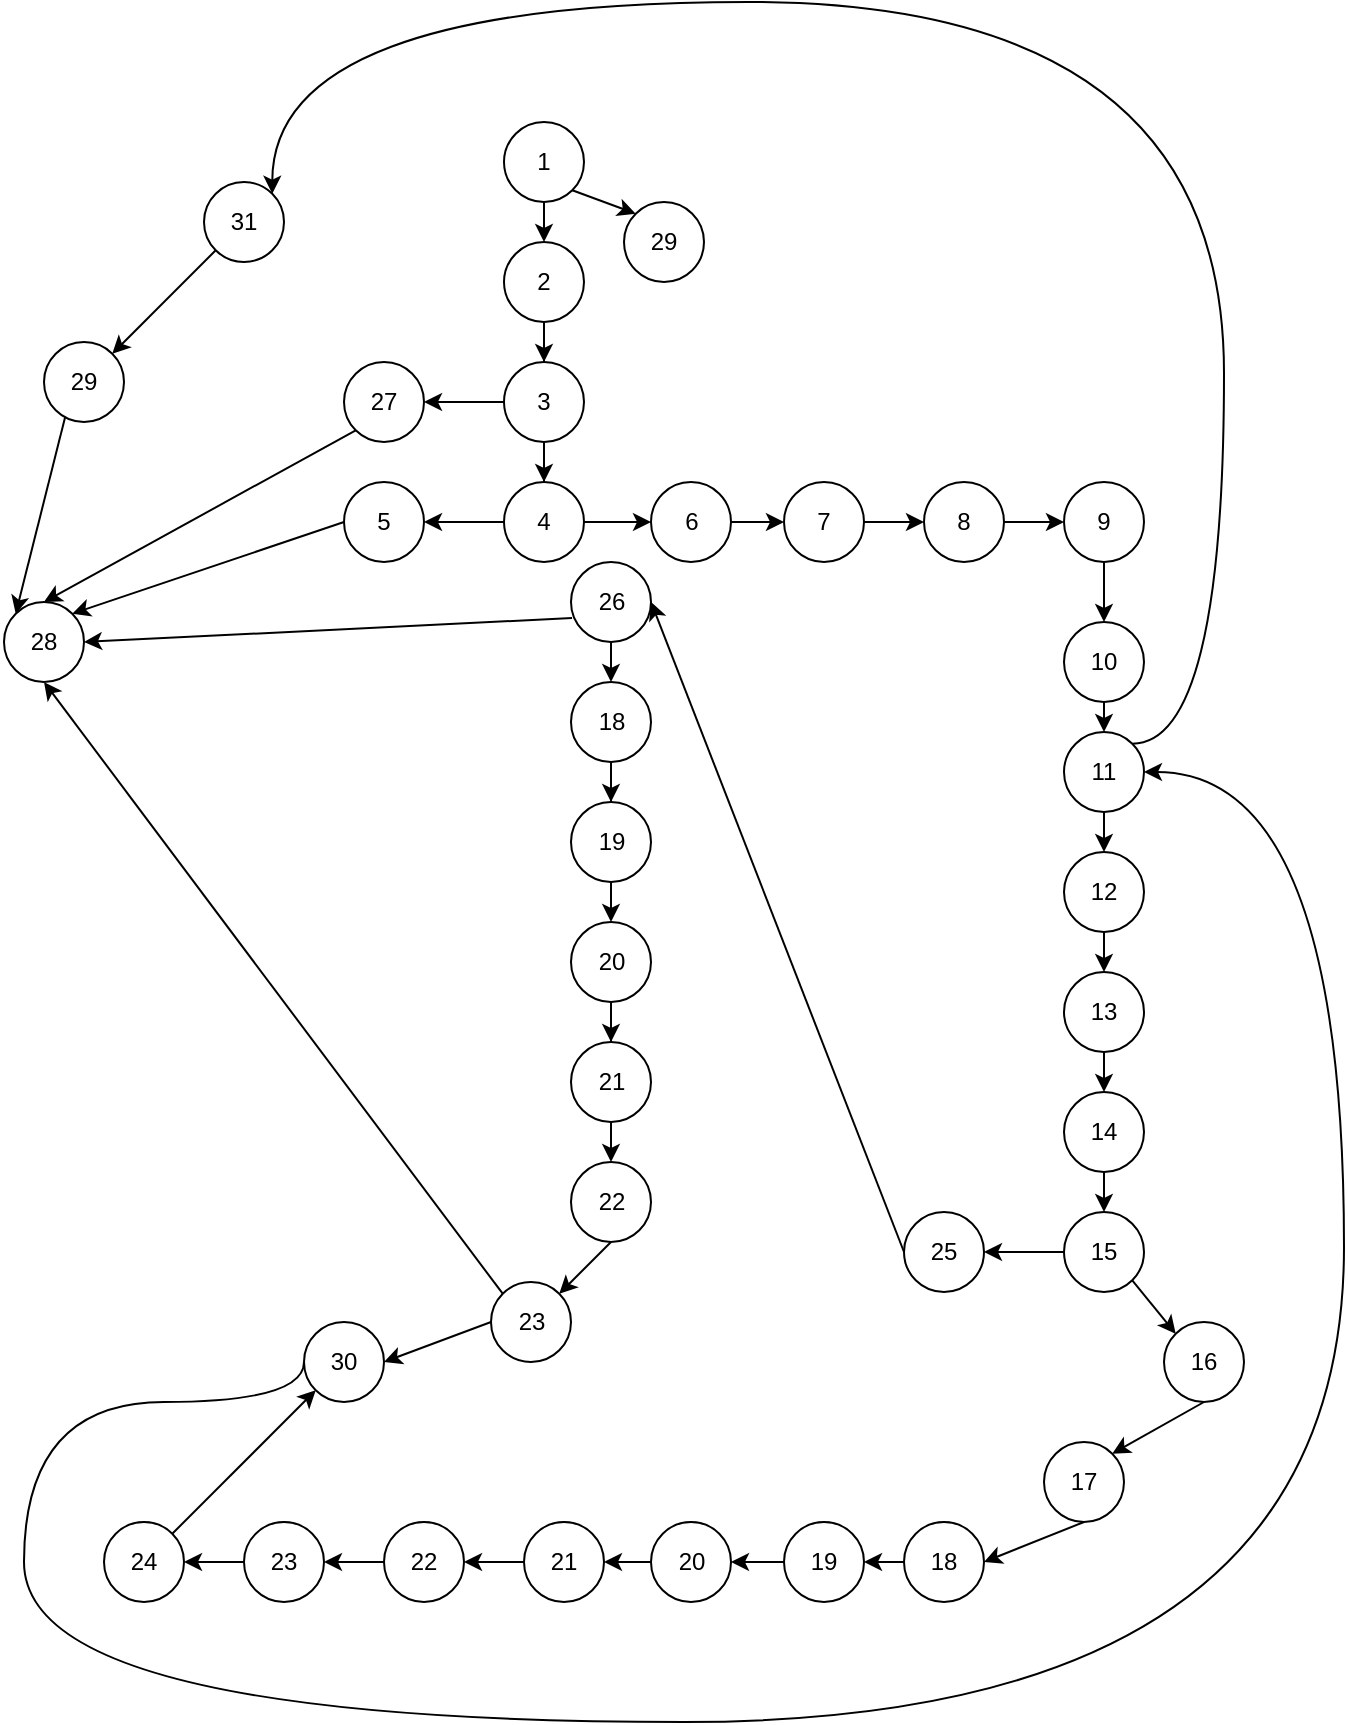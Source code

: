<mxfile version="14.1.2" type="github">
  <diagram id="gOX-coOXPsJ2dLTRvxYF" name="Page-1">
    <mxGraphModel dx="1038" dy="491" grid="1" gridSize="10" guides="1" tooltips="1" connect="1" arrows="1" fold="1" page="1" pageScale="1" pageWidth="827" pageHeight="1169" math="0" shadow="0">
      <root>
        <mxCell id="0" />
        <mxCell id="1" parent="0" />
        <mxCell id="h69SEir2kfbID1YA0Bo4-25" style="edgeStyle=orthogonalEdgeStyle;rounded=0;orthogonalLoop=1;jettySize=auto;html=1;exitX=0.5;exitY=1;exitDx=0;exitDy=0;entryX=0.5;entryY=0;entryDx=0;entryDy=0;" edge="1" parent="1" source="h69SEir2kfbID1YA0Bo4-1" target="h69SEir2kfbID1YA0Bo4-2">
          <mxGeometry relative="1" as="geometry" />
        </mxCell>
        <mxCell id="h69SEir2kfbID1YA0Bo4-83" style="edgeStyle=none;rounded=0;orthogonalLoop=1;jettySize=auto;html=1;exitX=1;exitY=1;exitDx=0;exitDy=0;entryX=0;entryY=0;entryDx=0;entryDy=0;" edge="1" parent="1" source="h69SEir2kfbID1YA0Bo4-1" target="h69SEir2kfbID1YA0Bo4-82">
          <mxGeometry relative="1" as="geometry" />
        </mxCell>
        <mxCell id="h69SEir2kfbID1YA0Bo4-1" value="1" style="ellipse;whiteSpace=wrap;html=1;aspect=fixed;" vertex="1" parent="1">
          <mxGeometry x="300" y="140" width="40" height="40" as="geometry" />
        </mxCell>
        <mxCell id="h69SEir2kfbID1YA0Bo4-27" style="edgeStyle=orthogonalEdgeStyle;rounded=0;orthogonalLoop=1;jettySize=auto;html=1;exitX=0.5;exitY=1;exitDx=0;exitDy=0;" edge="1" parent="1" source="h69SEir2kfbID1YA0Bo4-2" target="h69SEir2kfbID1YA0Bo4-4">
          <mxGeometry relative="1" as="geometry" />
        </mxCell>
        <mxCell id="h69SEir2kfbID1YA0Bo4-2" value="2" style="ellipse;whiteSpace=wrap;html=1;aspect=fixed;" vertex="1" parent="1">
          <mxGeometry x="300" y="200" width="40" height="40" as="geometry" />
        </mxCell>
        <mxCell id="h69SEir2kfbID1YA0Bo4-31" style="rounded=0;orthogonalLoop=1;jettySize=auto;html=1;exitX=1;exitY=0.5;exitDx=0;exitDy=0;entryX=0;entryY=0.5;entryDx=0;entryDy=0;" edge="1" parent="1" source="h69SEir2kfbID1YA0Bo4-3" target="h69SEir2kfbID1YA0Bo4-13">
          <mxGeometry relative="1" as="geometry" />
        </mxCell>
        <mxCell id="h69SEir2kfbID1YA0Bo4-3" value="6" style="ellipse;whiteSpace=wrap;html=1;aspect=fixed;" vertex="1" parent="1">
          <mxGeometry x="373.5" y="320" width="40" height="40" as="geometry" />
        </mxCell>
        <mxCell id="h69SEir2kfbID1YA0Bo4-28" style="edgeStyle=orthogonalEdgeStyle;rounded=0;orthogonalLoop=1;jettySize=auto;html=1;exitX=0.5;exitY=1;exitDx=0;exitDy=0;" edge="1" parent="1" source="h69SEir2kfbID1YA0Bo4-4" target="h69SEir2kfbID1YA0Bo4-12">
          <mxGeometry relative="1" as="geometry" />
        </mxCell>
        <mxCell id="h69SEir2kfbID1YA0Bo4-85" style="edgeStyle=none;rounded=0;orthogonalLoop=1;jettySize=auto;html=1;exitX=0;exitY=0.5;exitDx=0;exitDy=0;entryX=1;entryY=0.5;entryDx=0;entryDy=0;" edge="1" parent="1" source="h69SEir2kfbID1YA0Bo4-4" target="h69SEir2kfbID1YA0Bo4-84">
          <mxGeometry relative="1" as="geometry" />
        </mxCell>
        <mxCell id="h69SEir2kfbID1YA0Bo4-4" value="3" style="ellipse;whiteSpace=wrap;html=1;aspect=fixed;" vertex="1" parent="1">
          <mxGeometry x="300" y="260" width="40" height="40" as="geometry" />
        </mxCell>
        <mxCell id="h69SEir2kfbID1YA0Bo4-40" style="edgeStyle=none;rounded=0;orthogonalLoop=1;jettySize=auto;html=1;exitX=0.5;exitY=1;exitDx=0;exitDy=0;entryX=0.5;entryY=0;entryDx=0;entryDy=0;" edge="1" parent="1" source="h69SEir2kfbID1YA0Bo4-5" target="h69SEir2kfbID1YA0Bo4-22">
          <mxGeometry relative="1" as="geometry" />
        </mxCell>
        <mxCell id="h69SEir2kfbID1YA0Bo4-5" value="13" style="ellipse;whiteSpace=wrap;html=1;aspect=fixed;" vertex="1" parent="1">
          <mxGeometry x="580" y="565" width="40" height="40" as="geometry" />
        </mxCell>
        <mxCell id="h69SEir2kfbID1YA0Bo4-37" style="edgeStyle=orthogonalEdgeStyle;rounded=0;orthogonalLoop=1;jettySize=auto;html=1;exitX=0.5;exitY=1;exitDx=0;exitDy=0;entryX=0.5;entryY=0;entryDx=0;entryDy=0;" edge="1" parent="1" source="h69SEir2kfbID1YA0Bo4-6" target="h69SEir2kfbID1YA0Bo4-5">
          <mxGeometry relative="1" as="geometry" />
        </mxCell>
        <mxCell id="h69SEir2kfbID1YA0Bo4-6" value="12" style="ellipse;whiteSpace=wrap;html=1;aspect=fixed;" vertex="1" parent="1">
          <mxGeometry x="580" y="505" width="40" height="40" as="geometry" />
        </mxCell>
        <mxCell id="h69SEir2kfbID1YA0Bo4-36" style="edgeStyle=orthogonalEdgeStyle;rounded=0;orthogonalLoop=1;jettySize=auto;html=1;exitX=0.5;exitY=1;exitDx=0;exitDy=0;entryX=0.5;entryY=0;entryDx=0;entryDy=0;" edge="1" parent="1" source="h69SEir2kfbID1YA0Bo4-7" target="h69SEir2kfbID1YA0Bo4-6">
          <mxGeometry relative="1" as="geometry" />
        </mxCell>
        <mxCell id="h69SEir2kfbID1YA0Bo4-112" style="edgeStyle=orthogonalEdgeStyle;rounded=0;orthogonalLoop=1;jettySize=auto;html=1;exitX=1;exitY=0;exitDx=0;exitDy=0;entryX=1;entryY=0;entryDx=0;entryDy=0;curved=1;" edge="1" parent="1" source="h69SEir2kfbID1YA0Bo4-7" target="h69SEir2kfbID1YA0Bo4-100">
          <mxGeometry relative="1" as="geometry">
            <Array as="points">
              <mxPoint x="660" y="451" />
              <mxPoint x="660" y="80" />
              <mxPoint x="184" y="80" />
            </Array>
          </mxGeometry>
        </mxCell>
        <mxCell id="h69SEir2kfbID1YA0Bo4-7" value="11" style="ellipse;whiteSpace=wrap;html=1;aspect=fixed;" vertex="1" parent="1">
          <mxGeometry x="580" y="445" width="40" height="40" as="geometry" />
        </mxCell>
        <mxCell id="h69SEir2kfbID1YA0Bo4-35" style="rounded=0;orthogonalLoop=1;jettySize=auto;html=1;exitX=0.5;exitY=1;exitDx=0;exitDy=0;" edge="1" parent="1" source="h69SEir2kfbID1YA0Bo4-8" target="h69SEir2kfbID1YA0Bo4-7">
          <mxGeometry relative="1" as="geometry" />
        </mxCell>
        <mxCell id="h69SEir2kfbID1YA0Bo4-8" value="10" style="ellipse;whiteSpace=wrap;html=1;aspect=fixed;" vertex="1" parent="1">
          <mxGeometry x="580" y="390" width="40" height="40" as="geometry" />
        </mxCell>
        <mxCell id="h69SEir2kfbID1YA0Bo4-34" style="rounded=0;orthogonalLoop=1;jettySize=auto;html=1;exitX=0.5;exitY=1;exitDx=0;exitDy=0;entryX=0.5;entryY=0;entryDx=0;entryDy=0;" edge="1" parent="1" source="h69SEir2kfbID1YA0Bo4-9" target="h69SEir2kfbID1YA0Bo4-8">
          <mxGeometry relative="1" as="geometry" />
        </mxCell>
        <mxCell id="h69SEir2kfbID1YA0Bo4-9" value="9" style="ellipse;whiteSpace=wrap;html=1;aspect=fixed;" vertex="1" parent="1">
          <mxGeometry x="580" y="320" width="40" height="40" as="geometry" />
        </mxCell>
        <mxCell id="h69SEir2kfbID1YA0Bo4-33" style="rounded=0;orthogonalLoop=1;jettySize=auto;html=1;exitX=1;exitY=0.5;exitDx=0;exitDy=0;" edge="1" parent="1" source="h69SEir2kfbID1YA0Bo4-10" target="h69SEir2kfbID1YA0Bo4-9">
          <mxGeometry relative="1" as="geometry" />
        </mxCell>
        <mxCell id="h69SEir2kfbID1YA0Bo4-10" value="8" style="ellipse;whiteSpace=wrap;html=1;aspect=fixed;" vertex="1" parent="1">
          <mxGeometry x="510" y="320" width="40" height="40" as="geometry" />
        </mxCell>
        <mxCell id="h69SEir2kfbID1YA0Bo4-88" style="edgeStyle=none;rounded=0;orthogonalLoop=1;jettySize=auto;html=1;exitX=0;exitY=0.5;exitDx=0;exitDy=0;entryX=1;entryY=0;entryDx=0;entryDy=0;" edge="1" parent="1" source="h69SEir2kfbID1YA0Bo4-11" target="h69SEir2kfbID1YA0Bo4-77">
          <mxGeometry relative="1" as="geometry" />
        </mxCell>
        <mxCell id="h69SEir2kfbID1YA0Bo4-11" value="5" style="ellipse;whiteSpace=wrap;html=1;aspect=fixed;" vertex="1" parent="1">
          <mxGeometry x="220" y="320" width="40" height="40" as="geometry" />
        </mxCell>
        <mxCell id="h69SEir2kfbID1YA0Bo4-38" value="" style="rounded=0;orthogonalLoop=1;jettySize=auto;html=1;" edge="1" parent="1" source="h69SEir2kfbID1YA0Bo4-12" target="h69SEir2kfbID1YA0Bo4-3">
          <mxGeometry relative="1" as="geometry" />
        </mxCell>
        <mxCell id="h69SEir2kfbID1YA0Bo4-39" style="rounded=0;orthogonalLoop=1;jettySize=auto;html=1;exitX=0;exitY=0.5;exitDx=0;exitDy=0;entryX=1;entryY=0.5;entryDx=0;entryDy=0;" edge="1" parent="1" source="h69SEir2kfbID1YA0Bo4-12" target="h69SEir2kfbID1YA0Bo4-11">
          <mxGeometry relative="1" as="geometry" />
        </mxCell>
        <mxCell id="h69SEir2kfbID1YA0Bo4-12" value="4" style="ellipse;whiteSpace=wrap;html=1;aspect=fixed;" vertex="1" parent="1">
          <mxGeometry x="300" y="320" width="40" height="40" as="geometry" />
        </mxCell>
        <mxCell id="h69SEir2kfbID1YA0Bo4-32" style="rounded=0;orthogonalLoop=1;jettySize=auto;html=1;exitX=1;exitY=0.5;exitDx=0;exitDy=0;entryX=0;entryY=0.5;entryDx=0;entryDy=0;" edge="1" parent="1" source="h69SEir2kfbID1YA0Bo4-13" target="h69SEir2kfbID1YA0Bo4-10">
          <mxGeometry relative="1" as="geometry" />
        </mxCell>
        <mxCell id="h69SEir2kfbID1YA0Bo4-13" value="7" style="ellipse;whiteSpace=wrap;html=1;aspect=fixed;" vertex="1" parent="1">
          <mxGeometry x="440" y="320" width="40" height="40" as="geometry" />
        </mxCell>
        <mxCell id="h69SEir2kfbID1YA0Bo4-56" style="edgeStyle=none;rounded=0;orthogonalLoop=1;jettySize=auto;html=1;exitX=0.5;exitY=1;exitDx=0;exitDy=0;entryX=1;entryY=0.5;entryDx=0;entryDy=0;" edge="1" parent="1" source="h69SEir2kfbID1YA0Bo4-19" target="h69SEir2kfbID1YA0Bo4-52">
          <mxGeometry relative="1" as="geometry" />
        </mxCell>
        <mxCell id="h69SEir2kfbID1YA0Bo4-19" value="17" style="ellipse;whiteSpace=wrap;html=1;aspect=fixed;" vertex="1" parent="1">
          <mxGeometry x="570" y="800" width="40" height="40" as="geometry" />
        </mxCell>
        <mxCell id="h69SEir2kfbID1YA0Bo4-43" style="edgeStyle=none;rounded=0;orthogonalLoop=1;jettySize=auto;html=1;exitX=0.5;exitY=1;exitDx=0;exitDy=0;entryX=1;entryY=0;entryDx=0;entryDy=0;" edge="1" parent="1" source="h69SEir2kfbID1YA0Bo4-20" target="h69SEir2kfbID1YA0Bo4-19">
          <mxGeometry relative="1" as="geometry" />
        </mxCell>
        <mxCell id="h69SEir2kfbID1YA0Bo4-20" value="16" style="ellipse;whiteSpace=wrap;html=1;aspect=fixed;" vertex="1" parent="1">
          <mxGeometry x="630" y="740" width="40" height="40" as="geometry" />
        </mxCell>
        <mxCell id="h69SEir2kfbID1YA0Bo4-42" style="edgeStyle=none;rounded=0;orthogonalLoop=1;jettySize=auto;html=1;exitX=1;exitY=1;exitDx=0;exitDy=0;entryX=0;entryY=0;entryDx=0;entryDy=0;" edge="1" parent="1" source="h69SEir2kfbID1YA0Bo4-21" target="h69SEir2kfbID1YA0Bo4-20">
          <mxGeometry relative="1" as="geometry" />
        </mxCell>
        <mxCell id="h69SEir2kfbID1YA0Bo4-62" style="edgeStyle=none;rounded=0;orthogonalLoop=1;jettySize=auto;html=1;exitX=0;exitY=0.5;exitDx=0;exitDy=0;entryX=1;entryY=0.5;entryDx=0;entryDy=0;" edge="1" parent="1" source="h69SEir2kfbID1YA0Bo4-21" target="h69SEir2kfbID1YA0Bo4-61">
          <mxGeometry relative="1" as="geometry" />
        </mxCell>
        <mxCell id="h69SEir2kfbID1YA0Bo4-21" value="15" style="ellipse;whiteSpace=wrap;html=1;aspect=fixed;" vertex="1" parent="1">
          <mxGeometry x="580" y="685" width="40" height="40" as="geometry" />
        </mxCell>
        <mxCell id="h69SEir2kfbID1YA0Bo4-41" style="edgeStyle=none;rounded=0;orthogonalLoop=1;jettySize=auto;html=1;exitX=0.5;exitY=1;exitDx=0;exitDy=0;entryX=0.5;entryY=0;entryDx=0;entryDy=0;" edge="1" parent="1" source="h69SEir2kfbID1YA0Bo4-22" target="h69SEir2kfbID1YA0Bo4-21">
          <mxGeometry relative="1" as="geometry" />
        </mxCell>
        <mxCell id="h69SEir2kfbID1YA0Bo4-22" value="14" style="ellipse;whiteSpace=wrap;html=1;aspect=fixed;" vertex="1" parent="1">
          <mxGeometry x="580" y="625" width="40" height="40" as="geometry" />
        </mxCell>
        <mxCell id="h69SEir2kfbID1YA0Bo4-55" style="edgeStyle=none;rounded=0;orthogonalLoop=1;jettySize=auto;html=1;exitX=0;exitY=0.5;exitDx=0;exitDy=0;entryX=1;entryY=0.5;entryDx=0;entryDy=0;" edge="1" parent="1" source="h69SEir2kfbID1YA0Bo4-44" target="h69SEir2kfbID1YA0Bo4-54">
          <mxGeometry relative="1" as="geometry" />
        </mxCell>
        <mxCell id="h69SEir2kfbID1YA0Bo4-44" value="22" style="ellipse;whiteSpace=wrap;html=1;aspect=fixed;" vertex="1" parent="1">
          <mxGeometry x="240" y="840" width="40" height="40" as="geometry" />
        </mxCell>
        <mxCell id="h69SEir2kfbID1YA0Bo4-45" style="edgeStyle=orthogonalEdgeStyle;rounded=0;orthogonalLoop=1;jettySize=auto;html=1;exitX=0;exitY=0.5;exitDx=0;exitDy=0;entryX=1;entryY=0.5;entryDx=0;entryDy=0;" edge="1" source="h69SEir2kfbID1YA0Bo4-46" target="h69SEir2kfbID1YA0Bo4-44" parent="1">
          <mxGeometry relative="1" as="geometry" />
        </mxCell>
        <mxCell id="h69SEir2kfbID1YA0Bo4-46" value="21" style="ellipse;whiteSpace=wrap;html=1;aspect=fixed;" vertex="1" parent="1">
          <mxGeometry x="310" y="840" width="40" height="40" as="geometry" />
        </mxCell>
        <mxCell id="h69SEir2kfbID1YA0Bo4-47" style="edgeStyle=orthogonalEdgeStyle;rounded=0;orthogonalLoop=1;jettySize=auto;html=1;exitX=0;exitY=0.5;exitDx=0;exitDy=0;entryX=1;entryY=0.5;entryDx=0;entryDy=0;" edge="1" source="h69SEir2kfbID1YA0Bo4-48" target="h69SEir2kfbID1YA0Bo4-46" parent="1">
          <mxGeometry relative="1" as="geometry" />
        </mxCell>
        <mxCell id="h69SEir2kfbID1YA0Bo4-48" value="20" style="ellipse;whiteSpace=wrap;html=1;aspect=fixed;" vertex="1" parent="1">
          <mxGeometry x="373.5" y="840" width="40" height="40" as="geometry" />
        </mxCell>
        <mxCell id="h69SEir2kfbID1YA0Bo4-49" style="rounded=0;orthogonalLoop=1;jettySize=auto;html=1;exitX=0;exitY=0.5;exitDx=0;exitDy=0;entryX=1;entryY=0.5;entryDx=0;entryDy=0;" edge="1" source="h69SEir2kfbID1YA0Bo4-50" target="h69SEir2kfbID1YA0Bo4-48" parent="1">
          <mxGeometry relative="1" as="geometry" />
        </mxCell>
        <mxCell id="h69SEir2kfbID1YA0Bo4-50" value="19" style="ellipse;whiteSpace=wrap;html=1;aspect=fixed;" vertex="1" parent="1">
          <mxGeometry x="440" y="840" width="40" height="40" as="geometry" />
        </mxCell>
        <mxCell id="h69SEir2kfbID1YA0Bo4-51" style="rounded=0;orthogonalLoop=1;jettySize=auto;html=1;exitX=0;exitY=0.5;exitDx=0;exitDy=0;" edge="1" source="h69SEir2kfbID1YA0Bo4-52" target="h69SEir2kfbID1YA0Bo4-50" parent="1">
          <mxGeometry relative="1" as="geometry" />
        </mxCell>
        <mxCell id="h69SEir2kfbID1YA0Bo4-52" value="18" style="ellipse;whiteSpace=wrap;html=1;aspect=fixed;" vertex="1" parent="1">
          <mxGeometry x="500" y="840" width="40" height="40" as="geometry" />
        </mxCell>
        <mxCell id="h69SEir2kfbID1YA0Bo4-92" style="edgeStyle=none;rounded=0;orthogonalLoop=1;jettySize=auto;html=1;exitX=0;exitY=0.5;exitDx=0;exitDy=0;entryX=1;entryY=0.5;entryDx=0;entryDy=0;" edge="1" parent="1" source="h69SEir2kfbID1YA0Bo4-54" target="h69SEir2kfbID1YA0Bo4-58">
          <mxGeometry relative="1" as="geometry" />
        </mxCell>
        <mxCell id="h69SEir2kfbID1YA0Bo4-54" value="23" style="ellipse;whiteSpace=wrap;html=1;aspect=fixed;" vertex="1" parent="1">
          <mxGeometry x="170" y="840" width="40" height="40" as="geometry" />
        </mxCell>
        <mxCell id="h69SEir2kfbID1YA0Bo4-107" style="edgeStyle=none;rounded=0;orthogonalLoop=1;jettySize=auto;html=1;exitX=1;exitY=0;exitDx=0;exitDy=0;entryX=0;entryY=1;entryDx=0;entryDy=0;" edge="1" parent="1" source="h69SEir2kfbID1YA0Bo4-58" target="h69SEir2kfbID1YA0Bo4-95">
          <mxGeometry relative="1" as="geometry" />
        </mxCell>
        <mxCell id="h69SEir2kfbID1YA0Bo4-58" value="24" style="ellipse;whiteSpace=wrap;html=1;aspect=fixed;" vertex="1" parent="1">
          <mxGeometry x="100" y="840" width="40" height="40" as="geometry" />
        </mxCell>
        <mxCell id="h69SEir2kfbID1YA0Bo4-64" style="edgeStyle=none;rounded=0;orthogonalLoop=1;jettySize=auto;html=1;exitX=0;exitY=0.5;exitDx=0;exitDy=0;entryX=1;entryY=0.5;entryDx=0;entryDy=0;" edge="1" parent="1" source="h69SEir2kfbID1YA0Bo4-61" target="h69SEir2kfbID1YA0Bo4-63">
          <mxGeometry relative="1" as="geometry" />
        </mxCell>
        <mxCell id="h69SEir2kfbID1YA0Bo4-61" value="25" style="ellipse;whiteSpace=wrap;html=1;aspect=fixed;" vertex="1" parent="1">
          <mxGeometry x="500" y="685" width="40" height="40" as="geometry" />
        </mxCell>
        <mxCell id="h69SEir2kfbID1YA0Bo4-78" style="edgeStyle=none;rounded=0;orthogonalLoop=1;jettySize=auto;html=1;exitX=0.5;exitY=1;exitDx=0;exitDy=0;entryX=0.5;entryY=0;entryDx=0;entryDy=0;" edge="1" parent="1" source="h69SEir2kfbID1YA0Bo4-63" target="h69SEir2kfbID1YA0Bo4-74">
          <mxGeometry relative="1" as="geometry" />
        </mxCell>
        <mxCell id="h69SEir2kfbID1YA0Bo4-110" style="rounded=0;orthogonalLoop=1;jettySize=auto;html=1;exitX=0.013;exitY=0.7;exitDx=0;exitDy=0;entryX=1;entryY=0.5;entryDx=0;entryDy=0;exitPerimeter=0;" edge="1" parent="1" source="h69SEir2kfbID1YA0Bo4-63" target="h69SEir2kfbID1YA0Bo4-77">
          <mxGeometry relative="1" as="geometry" />
        </mxCell>
        <mxCell id="h69SEir2kfbID1YA0Bo4-63" value="26" style="ellipse;whiteSpace=wrap;html=1;aspect=fixed;" vertex="1" parent="1">
          <mxGeometry x="333.5" y="360" width="40" height="40" as="geometry" />
        </mxCell>
        <mxCell id="h69SEir2kfbID1YA0Bo4-65" style="edgeStyle=none;rounded=0;orthogonalLoop=1;jettySize=auto;html=1;exitX=0.5;exitY=1;exitDx=0;exitDy=0;entryX=1;entryY=0;entryDx=0;entryDy=0;" edge="1" source="h69SEir2kfbID1YA0Bo4-66" target="h69SEir2kfbID1YA0Bo4-76" parent="1">
          <mxGeometry relative="1" as="geometry" />
        </mxCell>
        <mxCell id="h69SEir2kfbID1YA0Bo4-66" value="22" style="ellipse;whiteSpace=wrap;html=1;aspect=fixed;" vertex="1" parent="1">
          <mxGeometry x="333.5" y="660" width="40" height="40" as="geometry" />
        </mxCell>
        <mxCell id="h69SEir2kfbID1YA0Bo4-67" style="edgeStyle=orthogonalEdgeStyle;rounded=0;orthogonalLoop=1;jettySize=auto;html=1;exitX=0.5;exitY=1;exitDx=0;exitDy=0;entryX=0.5;entryY=0;entryDx=0;entryDy=0;" edge="1" source="h69SEir2kfbID1YA0Bo4-68" target="h69SEir2kfbID1YA0Bo4-66" parent="1">
          <mxGeometry relative="1" as="geometry" />
        </mxCell>
        <mxCell id="h69SEir2kfbID1YA0Bo4-68" value="21" style="ellipse;whiteSpace=wrap;html=1;aspect=fixed;" vertex="1" parent="1">
          <mxGeometry x="333.5" y="600" width="40" height="40" as="geometry" />
        </mxCell>
        <mxCell id="h69SEir2kfbID1YA0Bo4-69" style="edgeStyle=orthogonalEdgeStyle;rounded=0;orthogonalLoop=1;jettySize=auto;html=1;exitX=0.5;exitY=1;exitDx=0;exitDy=0;" edge="1" source="h69SEir2kfbID1YA0Bo4-70" target="h69SEir2kfbID1YA0Bo4-68" parent="1">
          <mxGeometry relative="1" as="geometry" />
        </mxCell>
        <mxCell id="h69SEir2kfbID1YA0Bo4-70" value="20" style="ellipse;whiteSpace=wrap;html=1;aspect=fixed;" vertex="1" parent="1">
          <mxGeometry x="333.5" y="540" width="40" height="40" as="geometry" />
        </mxCell>
        <mxCell id="h69SEir2kfbID1YA0Bo4-71" style="edgeStyle=orthogonalEdgeStyle;rounded=0;orthogonalLoop=1;jettySize=auto;html=1;exitX=0.5;exitY=1;exitDx=0;exitDy=0;entryX=0.5;entryY=0;entryDx=0;entryDy=0;" edge="1" source="h69SEir2kfbID1YA0Bo4-72" target="h69SEir2kfbID1YA0Bo4-70" parent="1">
          <mxGeometry relative="1" as="geometry" />
        </mxCell>
        <mxCell id="h69SEir2kfbID1YA0Bo4-72" value="19" style="ellipse;whiteSpace=wrap;html=1;aspect=fixed;" vertex="1" parent="1">
          <mxGeometry x="333.5" y="480" width="40" height="40" as="geometry" />
        </mxCell>
        <mxCell id="h69SEir2kfbID1YA0Bo4-73" style="edgeStyle=orthogonalEdgeStyle;rounded=0;orthogonalLoop=1;jettySize=auto;html=1;exitX=0.5;exitY=1;exitDx=0;exitDy=0;" edge="1" source="h69SEir2kfbID1YA0Bo4-74" target="h69SEir2kfbID1YA0Bo4-72" parent="1">
          <mxGeometry relative="1" as="geometry" />
        </mxCell>
        <mxCell id="h69SEir2kfbID1YA0Bo4-74" value="18" style="ellipse;whiteSpace=wrap;html=1;aspect=fixed;" vertex="1" parent="1">
          <mxGeometry x="333.5" y="420" width="40" height="40" as="geometry" />
        </mxCell>
        <mxCell id="h69SEir2kfbID1YA0Bo4-75" style="edgeStyle=none;rounded=0;orthogonalLoop=1;jettySize=auto;html=1;exitX=0;exitY=0;exitDx=0;exitDy=0;entryX=0.5;entryY=1;entryDx=0;entryDy=0;" edge="1" source="h69SEir2kfbID1YA0Bo4-76" target="h69SEir2kfbID1YA0Bo4-77" parent="1">
          <mxGeometry relative="1" as="geometry" />
        </mxCell>
        <mxCell id="h69SEir2kfbID1YA0Bo4-97" style="edgeStyle=none;rounded=0;orthogonalLoop=1;jettySize=auto;html=1;exitX=0;exitY=0.5;exitDx=0;exitDy=0;entryX=1;entryY=0.5;entryDx=0;entryDy=0;" edge="1" parent="1" source="h69SEir2kfbID1YA0Bo4-76" target="h69SEir2kfbID1YA0Bo4-95">
          <mxGeometry relative="1" as="geometry" />
        </mxCell>
        <mxCell id="h69SEir2kfbID1YA0Bo4-76" value="23" style="ellipse;whiteSpace=wrap;html=1;aspect=fixed;" vertex="1" parent="1">
          <mxGeometry x="293.5" y="720" width="40" height="40" as="geometry" />
        </mxCell>
        <mxCell id="h69SEir2kfbID1YA0Bo4-77" value="28" style="ellipse;whiteSpace=wrap;html=1;aspect=fixed;" vertex="1" parent="1">
          <mxGeometry x="50" y="380" width="40" height="40" as="geometry" />
        </mxCell>
        <mxCell id="h69SEir2kfbID1YA0Bo4-82" value="29" style="ellipse;whiteSpace=wrap;html=1;aspect=fixed;" vertex="1" parent="1">
          <mxGeometry x="360" y="180" width="40" height="40" as="geometry" />
        </mxCell>
        <mxCell id="h69SEir2kfbID1YA0Bo4-87" style="edgeStyle=none;rounded=0;orthogonalLoop=1;jettySize=auto;html=1;exitX=0;exitY=1;exitDx=0;exitDy=0;entryX=0.5;entryY=0;entryDx=0;entryDy=0;" edge="1" parent="1" source="h69SEir2kfbID1YA0Bo4-84" target="h69SEir2kfbID1YA0Bo4-77">
          <mxGeometry relative="1" as="geometry" />
        </mxCell>
        <mxCell id="h69SEir2kfbID1YA0Bo4-84" value="27" style="ellipse;whiteSpace=wrap;html=1;aspect=fixed;" vertex="1" parent="1">
          <mxGeometry x="220" y="260" width="40" height="40" as="geometry" />
        </mxCell>
        <mxCell id="h69SEir2kfbID1YA0Bo4-108" style="edgeStyle=orthogonalEdgeStyle;rounded=0;orthogonalLoop=1;jettySize=auto;html=1;exitX=0;exitY=0.5;exitDx=0;exitDy=0;entryX=1;entryY=0.5;entryDx=0;entryDy=0;curved=1;" edge="1" parent="1" source="h69SEir2kfbID1YA0Bo4-95" target="h69SEir2kfbID1YA0Bo4-7">
          <mxGeometry relative="1" as="geometry">
            <Array as="points">
              <mxPoint x="200" y="780" />
              <mxPoint x="60" y="780" />
              <mxPoint x="60" y="940" />
              <mxPoint x="720" y="940" />
              <mxPoint x="720" y="465" />
            </Array>
          </mxGeometry>
        </mxCell>
        <mxCell id="h69SEir2kfbID1YA0Bo4-95" value="30" style="ellipse;whiteSpace=wrap;html=1;aspect=fixed;" vertex="1" parent="1">
          <mxGeometry x="200" y="740" width="40" height="40" as="geometry" />
        </mxCell>
        <mxCell id="h69SEir2kfbID1YA0Bo4-103" style="rounded=0;orthogonalLoop=1;jettySize=auto;html=1;exitX=0;exitY=1;exitDx=0;exitDy=0;entryX=1;entryY=0;entryDx=0;entryDy=0;" edge="1" parent="1" source="h69SEir2kfbID1YA0Bo4-100" target="h69SEir2kfbID1YA0Bo4-101">
          <mxGeometry relative="1" as="geometry" />
        </mxCell>
        <mxCell id="h69SEir2kfbID1YA0Bo4-100" value="31" style="ellipse;whiteSpace=wrap;html=1;aspect=fixed;" vertex="1" parent="1">
          <mxGeometry x="150" y="170" width="40" height="40" as="geometry" />
        </mxCell>
        <mxCell id="h69SEir2kfbID1YA0Bo4-104" style="rounded=0;orthogonalLoop=1;jettySize=auto;html=1;exitX=0.5;exitY=0;exitDx=0;exitDy=0;entryX=0;entryY=0;entryDx=0;entryDy=0;" edge="1" parent="1" source="h69SEir2kfbID1YA0Bo4-101" target="h69SEir2kfbID1YA0Bo4-77">
          <mxGeometry relative="1" as="geometry" />
        </mxCell>
        <mxCell id="h69SEir2kfbID1YA0Bo4-101" value="29" style="ellipse;whiteSpace=wrap;html=1;aspect=fixed;" vertex="1" parent="1">
          <mxGeometry x="70" y="250" width="40" height="40" as="geometry" />
        </mxCell>
      </root>
    </mxGraphModel>
  </diagram>
</mxfile>
